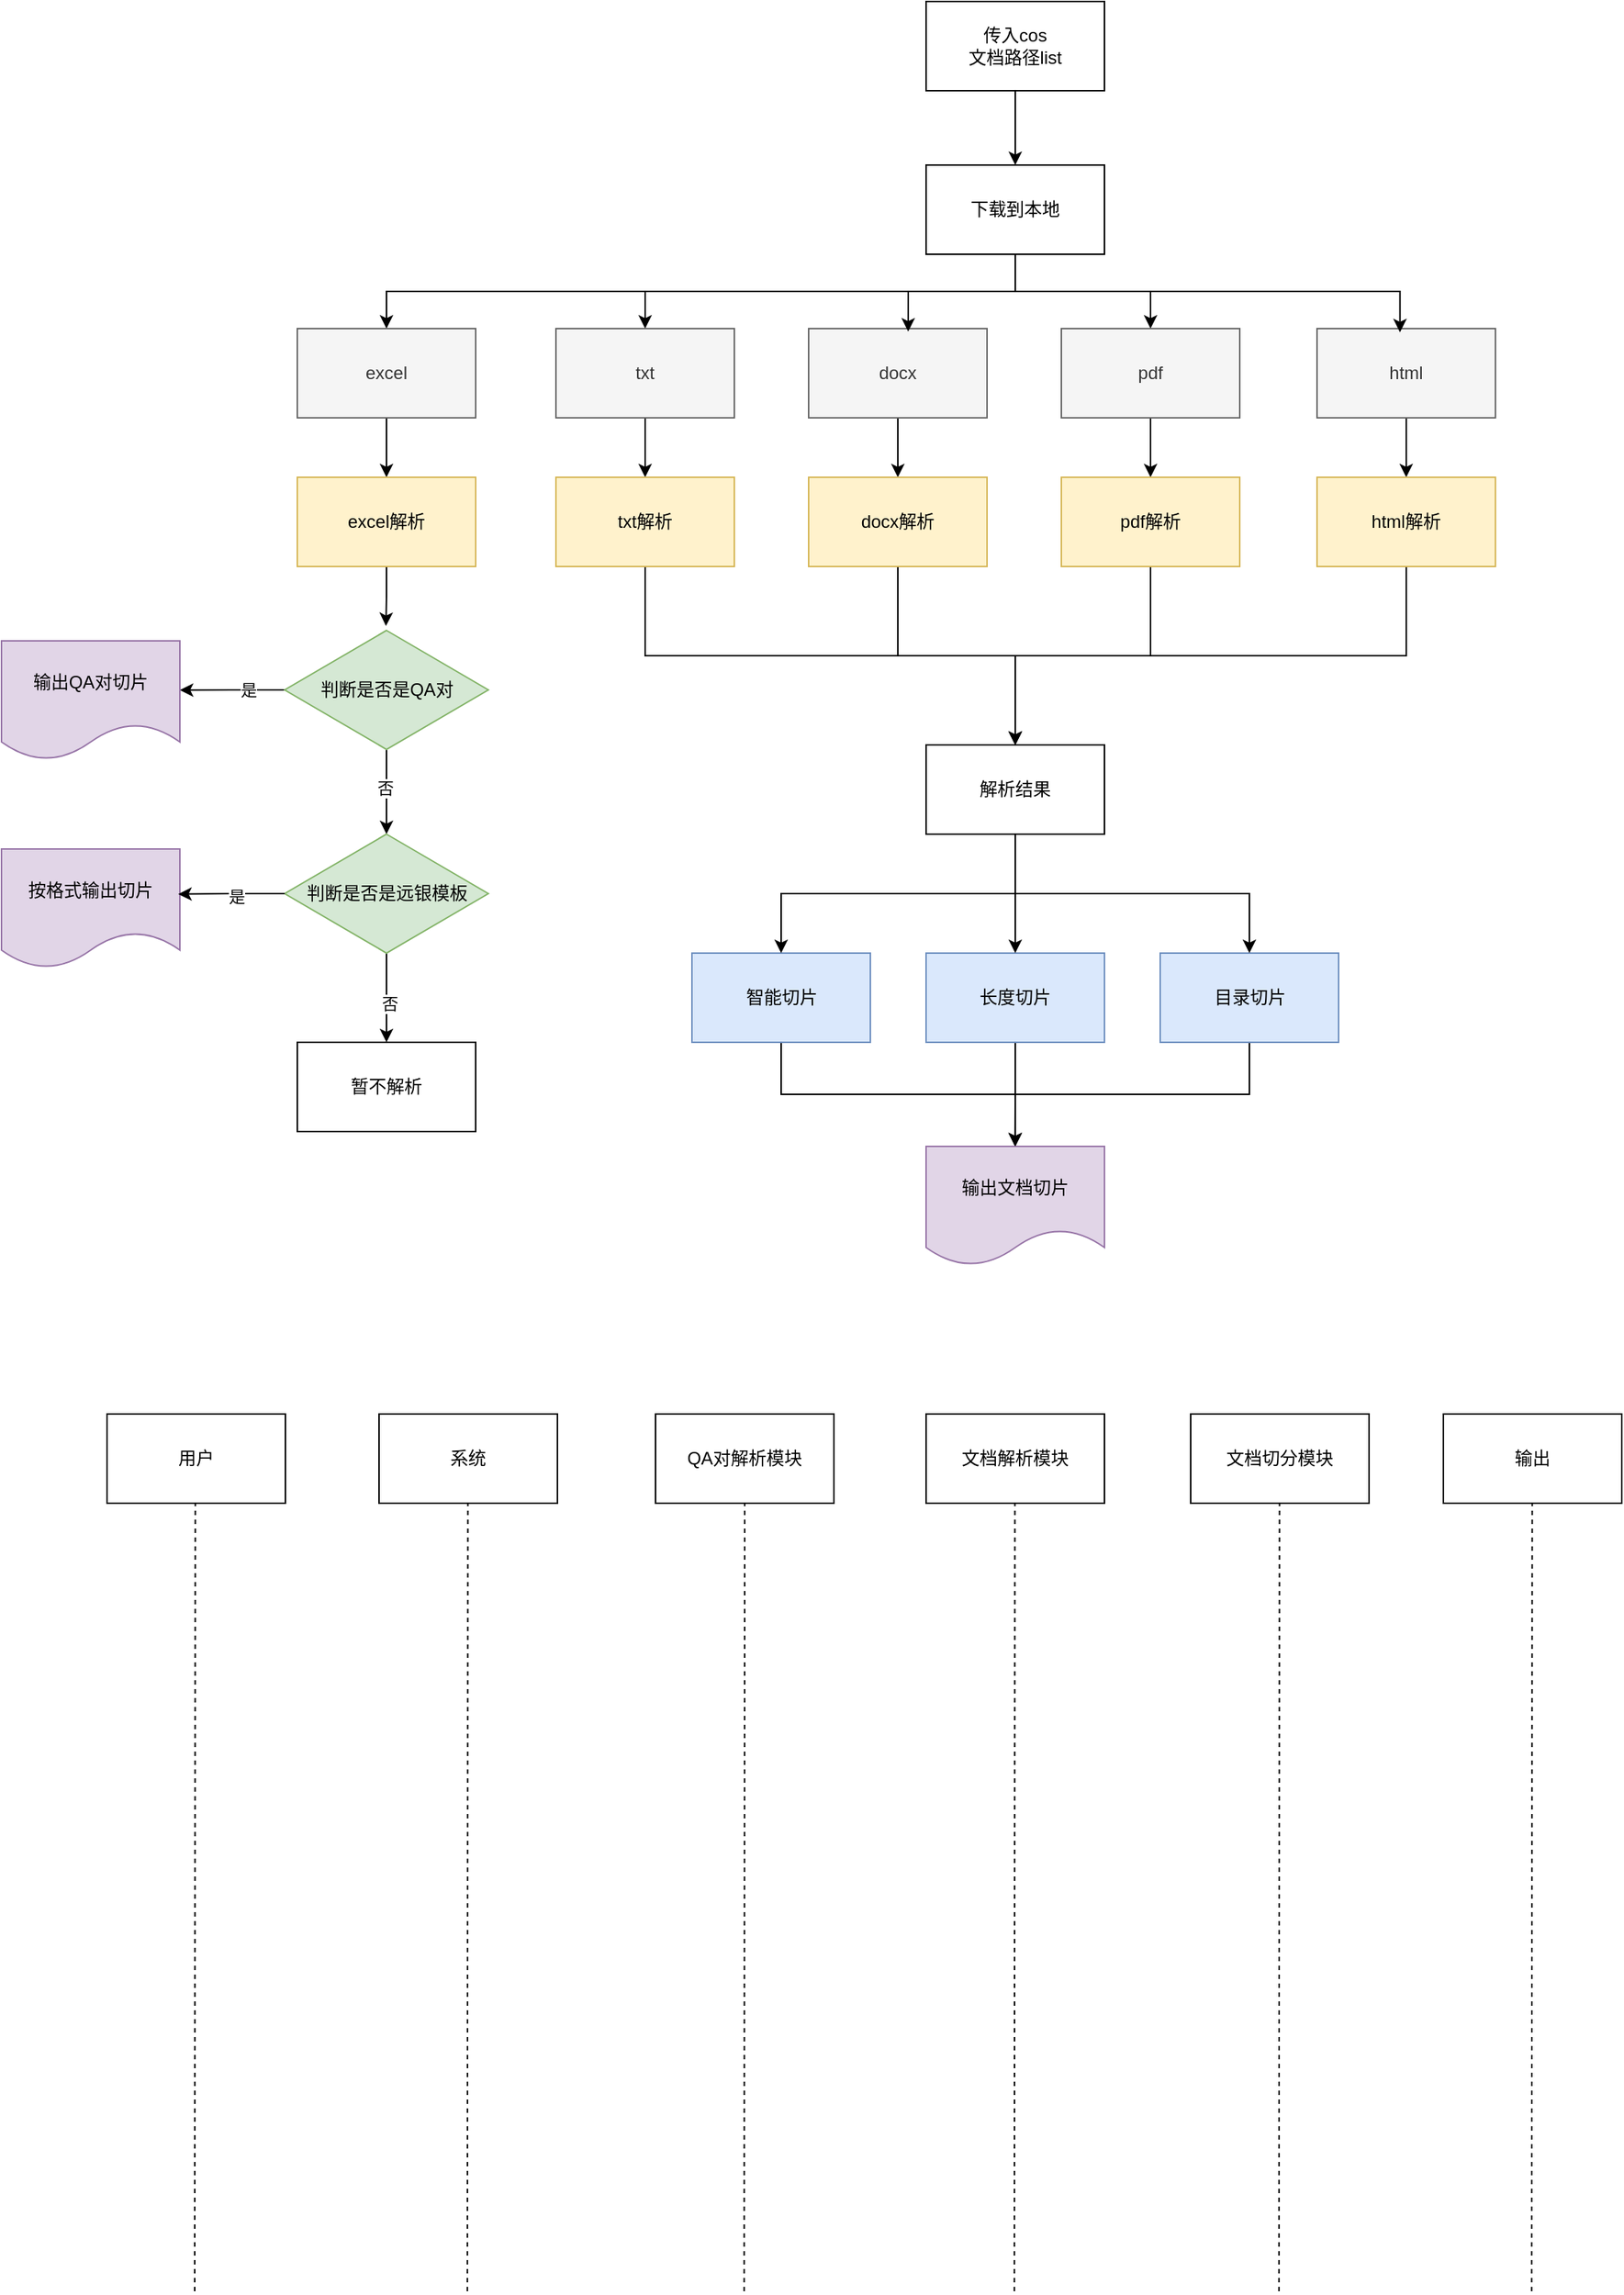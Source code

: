 <mxfile version="24.7.6">
  <diagram name="第 1 页" id="BBgEHPQNoC2N4WVK9qNN">
    <mxGraphModel dx="1562" dy="905" grid="1" gridSize="10" guides="1" tooltips="1" connect="1" arrows="1" fold="1" page="1" pageScale="1" pageWidth="827" pageHeight="1169" math="0" shadow="0">
      <root>
        <mxCell id="0" />
        <mxCell id="1" parent="0" />
        <mxCell id="mm3s2vX46m0GqBqT8NJF-1" style="edgeStyle=orthogonalEdgeStyle;rounded=0;orthogonalLoop=1;jettySize=auto;html=1;exitX=0.5;exitY=1;exitDx=0;exitDy=0;entryX=0.5;entryY=0;entryDx=0;entryDy=0;" parent="1" source="mm3s2vX46m0GqBqT8NJF-2" target="mm3s2vX46m0GqBqT8NJF-8" edge="1">
          <mxGeometry relative="1" as="geometry" />
        </mxCell>
        <mxCell id="mm3s2vX46m0GqBqT8NJF-2" value="传入cos&lt;div&gt;文档路径list&lt;/div&gt;" style="rounded=0;whiteSpace=wrap;html=1;" parent="1" vertex="1">
          <mxGeometry x="782" y="40" width="120" height="60" as="geometry" />
        </mxCell>
        <mxCell id="mm3s2vX46m0GqBqT8NJF-3" style="edgeStyle=orthogonalEdgeStyle;rounded=0;orthogonalLoop=1;jettySize=auto;html=1;exitX=0.5;exitY=1;exitDx=0;exitDy=0;entryX=0.5;entryY=0;entryDx=0;entryDy=0;" parent="1" source="mm3s2vX46m0GqBqT8NJF-8" target="mm3s2vX46m0GqBqT8NJF-14" edge="1">
          <mxGeometry relative="1" as="geometry" />
        </mxCell>
        <mxCell id="mm3s2vX46m0GqBqT8NJF-4" style="edgeStyle=orthogonalEdgeStyle;rounded=0;orthogonalLoop=1;jettySize=auto;html=1;exitX=0.5;exitY=1;exitDx=0;exitDy=0;entryX=0.5;entryY=0;entryDx=0;entryDy=0;" parent="1" source="mm3s2vX46m0GqBqT8NJF-8" target="mm3s2vX46m0GqBqT8NJF-10" edge="1">
          <mxGeometry relative="1" as="geometry" />
        </mxCell>
        <mxCell id="mm3s2vX46m0GqBqT8NJF-6" style="edgeStyle=orthogonalEdgeStyle;rounded=0;orthogonalLoop=1;jettySize=auto;html=1;exitX=0.5;exitY=1;exitDx=0;exitDy=0;" parent="1" source="mm3s2vX46m0GqBqT8NJF-8" target="mm3s2vX46m0GqBqT8NJF-39" edge="1">
          <mxGeometry relative="1" as="geometry" />
        </mxCell>
        <mxCell id="mm3s2vX46m0GqBqT8NJF-8" value="下载到本地" style="rounded=0;whiteSpace=wrap;html=1;" parent="1" vertex="1">
          <mxGeometry x="782" y="150" width="120" height="60" as="geometry" />
        </mxCell>
        <mxCell id="mm3s2vX46m0GqBqT8NJF-9" style="edgeStyle=orthogonalEdgeStyle;rounded=0;orthogonalLoop=1;jettySize=auto;html=1;exitX=0.5;exitY=1;exitDx=0;exitDy=0;entryX=0.5;entryY=0;entryDx=0;entryDy=0;" parent="1" source="mm3s2vX46m0GqBqT8NJF-10" target="mm3s2vX46m0GqBqT8NJF-59" edge="1">
          <mxGeometry relative="1" as="geometry" />
        </mxCell>
        <mxCell id="mm3s2vX46m0GqBqT8NJF-10" value="txt" style="rounded=0;whiteSpace=wrap;html=1;fillColor=#f5f5f5;fontColor=#333333;strokeColor=#666666;" parent="1" vertex="1">
          <mxGeometry x="533" y="260" width="120" height="60" as="geometry" />
        </mxCell>
        <mxCell id="mm3s2vX46m0GqBqT8NJF-11" style="edgeStyle=orthogonalEdgeStyle;rounded=0;orthogonalLoop=1;jettySize=auto;html=1;exitX=0.5;exitY=1;exitDx=0;exitDy=0;entryX=0.5;entryY=0;entryDx=0;entryDy=0;" parent="1" source="mm3s2vX46m0GqBqT8NJF-12" target="mm3s2vX46m0GqBqT8NJF-57" edge="1">
          <mxGeometry relative="1" as="geometry" />
        </mxCell>
        <mxCell id="mm3s2vX46m0GqBqT8NJF-12" value="docx" style="rounded=0;whiteSpace=wrap;html=1;fillColor=#f5f5f5;fontColor=#333333;strokeColor=#666666;" parent="1" vertex="1">
          <mxGeometry x="703" y="260" width="120" height="60" as="geometry" />
        </mxCell>
        <mxCell id="mm3s2vX46m0GqBqT8NJF-13" style="edgeStyle=orthogonalEdgeStyle;rounded=0;orthogonalLoop=1;jettySize=auto;html=1;exitX=0.5;exitY=1;exitDx=0;exitDy=0;entryX=0.5;entryY=0;entryDx=0;entryDy=0;" parent="1" source="mm3s2vX46m0GqBqT8NJF-14" target="mm3s2vX46m0GqBqT8NJF-75" edge="1">
          <mxGeometry relative="1" as="geometry" />
        </mxCell>
        <mxCell id="mm3s2vX46m0GqBqT8NJF-14" value="pdf" style="rounded=0;whiteSpace=wrap;html=1;fillColor=#f5f5f5;fontColor=#333333;strokeColor=#666666;" parent="1" vertex="1">
          <mxGeometry x="873" y="260" width="120" height="60" as="geometry" />
        </mxCell>
        <mxCell id="mm3s2vX46m0GqBqT8NJF-15" style="edgeStyle=orthogonalEdgeStyle;rounded=0;orthogonalLoop=1;jettySize=auto;html=1;exitX=0.5;exitY=1;exitDx=0;exitDy=0;" parent="1" source="mm3s2vX46m0GqBqT8NJF-16" target="mm3s2vX46m0GqBqT8NJF-50" edge="1">
          <mxGeometry relative="1" as="geometry" />
        </mxCell>
        <mxCell id="mm3s2vX46m0GqBqT8NJF-16" value="html" style="rounded=0;whiteSpace=wrap;html=1;fillColor=#f5f5f5;fontColor=#333333;strokeColor=#666666;" parent="1" vertex="1">
          <mxGeometry x="1045" y="260" width="120" height="60" as="geometry" />
        </mxCell>
        <mxCell id="mm3s2vX46m0GqBqT8NJF-17" style="edgeStyle=orthogonalEdgeStyle;rounded=0;orthogonalLoop=1;jettySize=auto;html=1;exitX=0.5;exitY=1;exitDx=0;exitDy=0;entryX=0.558;entryY=0.033;entryDx=0;entryDy=0;entryPerimeter=0;" parent="1" source="mm3s2vX46m0GqBqT8NJF-8" target="mm3s2vX46m0GqBqT8NJF-12" edge="1">
          <mxGeometry relative="1" as="geometry" />
        </mxCell>
        <mxCell id="mm3s2vX46m0GqBqT8NJF-18" style="edgeStyle=orthogonalEdgeStyle;rounded=0;orthogonalLoop=1;jettySize=auto;html=1;exitX=0.5;exitY=1;exitDx=0;exitDy=0;entryX=0.465;entryY=0.041;entryDx=0;entryDy=0;entryPerimeter=0;" parent="1" source="mm3s2vX46m0GqBqT8NJF-8" target="mm3s2vX46m0GqBqT8NJF-16" edge="1">
          <mxGeometry relative="1" as="geometry" />
        </mxCell>
        <mxCell id="mm3s2vX46m0GqBqT8NJF-38" style="edgeStyle=orthogonalEdgeStyle;rounded=0;orthogonalLoop=1;jettySize=auto;html=1;exitX=0.5;exitY=1;exitDx=0;exitDy=0;entryX=0.5;entryY=0;entryDx=0;entryDy=0;" parent="1" source="mm3s2vX46m0GqBqT8NJF-39" target="mm3s2vX46m0GqBqT8NJF-54" edge="1">
          <mxGeometry relative="1" as="geometry" />
        </mxCell>
        <mxCell id="mm3s2vX46m0GqBqT8NJF-39" value="excel" style="rounded=0;whiteSpace=wrap;html=1;fillColor=#f5f5f5;fontColor=#333333;strokeColor=#666666;" parent="1" vertex="1">
          <mxGeometry x="359" y="260" width="120" height="60" as="geometry" />
        </mxCell>
        <mxCell id="mm3s2vX46m0GqBqT8NJF-44" style="edgeStyle=orthogonalEdgeStyle;rounded=0;orthogonalLoop=1;jettySize=auto;html=1;exitX=0;exitY=0.5;exitDx=0;exitDy=0;" parent="1" source="mm3s2vX46m0GqBqT8NJF-48" edge="1">
          <mxGeometry relative="1" as="geometry">
            <mxPoint x="280" y="503.105" as="targetPoint" />
          </mxGeometry>
        </mxCell>
        <mxCell id="mm3s2vX46m0GqBqT8NJF-45" value="是" style="edgeLabel;html=1;align=center;verticalAlign=middle;resizable=0;points=[];" parent="mm3s2vX46m0GqBqT8NJF-44" vertex="1" connectable="0">
          <mxGeometry x="-0.31" relative="1" as="geometry">
            <mxPoint as="offset" />
          </mxGeometry>
        </mxCell>
        <mxCell id="mm3s2vX46m0GqBqT8NJF-93" style="edgeStyle=orthogonalEdgeStyle;rounded=0;orthogonalLoop=1;jettySize=auto;html=1;exitX=0.5;exitY=1;exitDx=0;exitDy=0;entryX=0.5;entryY=0;entryDx=0;entryDy=0;" parent="1" source="mm3s2vX46m0GqBqT8NJF-48" target="mm3s2vX46m0GqBqT8NJF-92" edge="1">
          <mxGeometry relative="1" as="geometry" />
        </mxCell>
        <mxCell id="mm3s2vX46m0GqBqT8NJF-98" value="否" style="edgeLabel;html=1;align=center;verticalAlign=middle;resizable=0;points=[];" parent="mm3s2vX46m0GqBqT8NJF-93" vertex="1" connectable="0">
          <mxGeometry x="-0.08" y="-1" relative="1" as="geometry">
            <mxPoint as="offset" />
          </mxGeometry>
        </mxCell>
        <mxCell id="mm3s2vX46m0GqBqT8NJF-48" value="判断是否是QA对" style="rhombus;whiteSpace=wrap;html=1;fillColor=#d5e8d4;strokeColor=#82b366;" parent="1" vertex="1">
          <mxGeometry x="350.5" y="463" width="137" height="80" as="geometry" />
        </mxCell>
        <mxCell id="mm3s2vX46m0GqBqT8NJF-106" style="edgeStyle=orthogonalEdgeStyle;rounded=0;orthogonalLoop=1;jettySize=auto;html=1;exitX=0.5;exitY=1;exitDx=0;exitDy=0;entryX=0.5;entryY=0;entryDx=0;entryDy=0;" parent="1" source="mm3s2vX46m0GqBqT8NJF-50" target="mm3s2vX46m0GqBqT8NJF-103" edge="1">
          <mxGeometry relative="1" as="geometry">
            <Array as="points">
              <mxPoint x="1105" y="480" />
              <mxPoint x="842" y="480" />
            </Array>
          </mxGeometry>
        </mxCell>
        <mxCell id="mm3s2vX46m0GqBqT8NJF-50" value="html解析" style="rounded=0;whiteSpace=wrap;html=1;fillColor=#fff2cc;strokeColor=#d6b656;" parent="1" vertex="1">
          <mxGeometry x="1045" y="360" width="120" height="60" as="geometry" />
        </mxCell>
        <mxCell id="mm3s2vX46m0GqBqT8NJF-53" style="edgeStyle=orthogonalEdgeStyle;rounded=0;orthogonalLoop=1;jettySize=auto;html=1;exitX=0.5;exitY=1;exitDx=0;exitDy=0;" parent="1" source="mm3s2vX46m0GqBqT8NJF-54" edge="1">
          <mxGeometry relative="1" as="geometry">
            <mxPoint x="418.632" y="460" as="targetPoint" />
          </mxGeometry>
        </mxCell>
        <mxCell id="mm3s2vX46m0GqBqT8NJF-54" value="excel解析" style="rounded=0;whiteSpace=wrap;html=1;fillColor=#fff2cc;strokeColor=#d6b656;" parent="1" vertex="1">
          <mxGeometry x="359" y="360" width="120" height="60" as="geometry" />
        </mxCell>
        <mxCell id="mm3s2vX46m0GqBqT8NJF-55" value="输出QA对切片" style="shape=document;whiteSpace=wrap;html=1;boundedLbl=1;fillColor=#e1d5e7;strokeColor=#9673a6;" parent="1" vertex="1">
          <mxGeometry x="160" y="470" width="120" height="80" as="geometry" />
        </mxCell>
        <mxCell id="mm3s2vX46m0GqBqT8NJF-104" style="edgeStyle=orthogonalEdgeStyle;rounded=0;orthogonalLoop=1;jettySize=auto;html=1;exitX=0.5;exitY=1;exitDx=0;exitDy=0;entryX=0.5;entryY=0;entryDx=0;entryDy=0;" parent="1" source="mm3s2vX46m0GqBqT8NJF-57" target="mm3s2vX46m0GqBqT8NJF-103" edge="1">
          <mxGeometry relative="1" as="geometry" />
        </mxCell>
        <mxCell id="mm3s2vX46m0GqBqT8NJF-57" value="docx解析" style="rounded=0;whiteSpace=wrap;html=1;fillColor=#fff2cc;strokeColor=#d6b656;" parent="1" vertex="1">
          <mxGeometry x="703" y="360" width="120" height="60" as="geometry" />
        </mxCell>
        <mxCell id="mm3s2vX46m0GqBqT8NJF-102" style="edgeStyle=orthogonalEdgeStyle;rounded=0;orthogonalLoop=1;jettySize=auto;html=1;exitX=0.5;exitY=1;exitDx=0;exitDy=0;entryX=0.5;entryY=0;entryDx=0;entryDy=0;" parent="1" source="mm3s2vX46m0GqBqT8NJF-59" target="mm3s2vX46m0GqBqT8NJF-103" edge="1">
          <mxGeometry relative="1" as="geometry">
            <mxPoint x="840" y="530" as="targetPoint" />
          </mxGeometry>
        </mxCell>
        <mxCell id="mm3s2vX46m0GqBqT8NJF-59" value="txt解析" style="rounded=0;whiteSpace=wrap;html=1;fillColor=#fff2cc;strokeColor=#d6b656;" parent="1" vertex="1">
          <mxGeometry x="533" y="360" width="120" height="60" as="geometry" />
        </mxCell>
        <mxCell id="mm3s2vX46m0GqBqT8NJF-111" style="edgeStyle=orthogonalEdgeStyle;rounded=0;orthogonalLoop=1;jettySize=auto;html=1;exitX=0.5;exitY=1;exitDx=0;exitDy=0;entryX=0.5;entryY=0;entryDx=0;entryDy=0;" parent="1" source="mm3s2vX46m0GqBqT8NJF-63" target="mm3s2vX46m0GqBqT8NJF-71" edge="1">
          <mxGeometry relative="1" as="geometry" />
        </mxCell>
        <mxCell id="mm3s2vX46m0GqBqT8NJF-63" value="智能切片" style="rounded=0;whiteSpace=wrap;html=1;fillColor=#dae8fc;strokeColor=#6c8ebf;" parent="1" vertex="1">
          <mxGeometry x="624.5" y="680" width="120" height="60" as="geometry" />
        </mxCell>
        <mxCell id="mm3s2vX46m0GqBqT8NJF-112" style="edgeStyle=orthogonalEdgeStyle;rounded=0;orthogonalLoop=1;jettySize=auto;html=1;exitX=0.5;exitY=1;exitDx=0;exitDy=0;" parent="1" source="mm3s2vX46m0GqBqT8NJF-70" edge="1">
          <mxGeometry relative="1" as="geometry">
            <mxPoint x="841.842" y="810" as="targetPoint" />
          </mxGeometry>
        </mxCell>
        <mxCell id="mm3s2vX46m0GqBqT8NJF-70" value="长度切片" style="rounded=0;whiteSpace=wrap;html=1;fillColor=#dae8fc;strokeColor=#6c8ebf;" parent="1" vertex="1">
          <mxGeometry x="782" y="680" width="120" height="60" as="geometry" />
        </mxCell>
        <mxCell id="mm3s2vX46m0GqBqT8NJF-71" value="输出文档切片" style="shape=document;whiteSpace=wrap;html=1;boundedLbl=1;fillColor=#e1d5e7;strokeColor=#9673a6;" parent="1" vertex="1">
          <mxGeometry x="782" y="810" width="120" height="80" as="geometry" />
        </mxCell>
        <mxCell id="mm3s2vX46m0GqBqT8NJF-107" style="edgeStyle=orthogonalEdgeStyle;rounded=0;orthogonalLoop=1;jettySize=auto;html=1;exitX=0.5;exitY=1;exitDx=0;exitDy=0;entryX=0.5;entryY=0;entryDx=0;entryDy=0;" parent="1" source="mm3s2vX46m0GqBqT8NJF-75" target="mm3s2vX46m0GqBqT8NJF-103" edge="1">
          <mxGeometry relative="1" as="geometry" />
        </mxCell>
        <mxCell id="mm3s2vX46m0GqBqT8NJF-75" value="pdf解析" style="rounded=0;whiteSpace=wrap;html=1;fillColor=#fff2cc;strokeColor=#d6b656;" parent="1" vertex="1">
          <mxGeometry x="873" y="360" width="120" height="60" as="geometry" />
        </mxCell>
        <mxCell id="mm3s2vX46m0GqBqT8NJF-113" style="edgeStyle=orthogonalEdgeStyle;rounded=0;orthogonalLoop=1;jettySize=auto;html=1;exitX=0.5;exitY=1;exitDx=0;exitDy=0;entryX=0.5;entryY=0;entryDx=0;entryDy=0;" parent="1" source="mm3s2vX46m0GqBqT8NJF-90" target="mm3s2vX46m0GqBqT8NJF-71" edge="1">
          <mxGeometry relative="1" as="geometry" />
        </mxCell>
        <mxCell id="mm3s2vX46m0GqBqT8NJF-90" value="目录切片" style="rounded=0;whiteSpace=wrap;html=1;fillColor=#dae8fc;strokeColor=#6c8ebf;" parent="1" vertex="1">
          <mxGeometry x="939.5" y="680" width="120" height="60" as="geometry" />
        </mxCell>
        <mxCell id="mm3s2vX46m0GqBqT8NJF-97" style="edgeStyle=orthogonalEdgeStyle;rounded=0;orthogonalLoop=1;jettySize=auto;html=1;exitX=0.5;exitY=1;exitDx=0;exitDy=0;" parent="1" source="mm3s2vX46m0GqBqT8NJF-92" edge="1">
          <mxGeometry relative="1" as="geometry">
            <mxPoint x="419" y="740" as="targetPoint" />
          </mxGeometry>
        </mxCell>
        <mxCell id="mm3s2vX46m0GqBqT8NJF-99" value="否" style="edgeLabel;html=1;align=center;verticalAlign=middle;resizable=0;points=[];" parent="mm3s2vX46m0GqBqT8NJF-97" vertex="1" connectable="0">
          <mxGeometry x="0.124" y="1" relative="1" as="geometry">
            <mxPoint as="offset" />
          </mxGeometry>
        </mxCell>
        <mxCell id="mm3s2vX46m0GqBqT8NJF-92" value="判断是否是远银模板" style="rhombus;whiteSpace=wrap;html=1;fillColor=#d5e8d4;strokeColor=#82b366;" parent="1" vertex="1">
          <mxGeometry x="350.5" y="600" width="137" height="80" as="geometry" />
        </mxCell>
        <mxCell id="mm3s2vX46m0GqBqT8NJF-94" value="按格式输出切片" style="shape=document;whiteSpace=wrap;html=1;boundedLbl=1;fillColor=#e1d5e7;strokeColor=#9673a6;" parent="1" vertex="1">
          <mxGeometry x="160" y="610" width="120" height="80" as="geometry" />
        </mxCell>
        <mxCell id="mm3s2vX46m0GqBqT8NJF-95" style="edgeStyle=orthogonalEdgeStyle;rounded=0;orthogonalLoop=1;jettySize=auto;html=1;exitX=0;exitY=0.5;exitDx=0;exitDy=0;entryX=0.991;entryY=0.379;entryDx=0;entryDy=0;entryPerimeter=0;" parent="1" source="mm3s2vX46m0GqBqT8NJF-92" target="mm3s2vX46m0GqBqT8NJF-94" edge="1">
          <mxGeometry relative="1" as="geometry" />
        </mxCell>
        <mxCell id="mm3s2vX46m0GqBqT8NJF-96" value="是" style="edgeLabel;html=1;align=center;verticalAlign=middle;resizable=0;points=[];" parent="mm3s2vX46m0GqBqT8NJF-95" vertex="1" connectable="0">
          <mxGeometry x="-0.056" y="2" relative="1" as="geometry">
            <mxPoint x="1" as="offset" />
          </mxGeometry>
        </mxCell>
        <mxCell id="mm3s2vX46m0GqBqT8NJF-101" value="暂不解析" style="rounded=0;whiteSpace=wrap;html=1;" parent="1" vertex="1">
          <mxGeometry x="359" y="740" width="120" height="60" as="geometry" />
        </mxCell>
        <mxCell id="mm3s2vX46m0GqBqT8NJF-108" style="edgeStyle=orthogonalEdgeStyle;rounded=0;orthogonalLoop=1;jettySize=auto;html=1;exitX=0.5;exitY=1;exitDx=0;exitDy=0;entryX=0.5;entryY=0;entryDx=0;entryDy=0;" parent="1" source="mm3s2vX46m0GqBqT8NJF-103" target="mm3s2vX46m0GqBqT8NJF-63" edge="1">
          <mxGeometry relative="1" as="geometry" />
        </mxCell>
        <mxCell id="mm3s2vX46m0GqBqT8NJF-109" style="edgeStyle=orthogonalEdgeStyle;rounded=0;orthogonalLoop=1;jettySize=auto;html=1;exitX=0.5;exitY=1;exitDx=0;exitDy=0;entryX=0.5;entryY=0;entryDx=0;entryDy=0;" parent="1" source="mm3s2vX46m0GqBqT8NJF-103" target="mm3s2vX46m0GqBqT8NJF-70" edge="1">
          <mxGeometry relative="1" as="geometry" />
        </mxCell>
        <mxCell id="mm3s2vX46m0GqBqT8NJF-110" style="edgeStyle=orthogonalEdgeStyle;rounded=0;orthogonalLoop=1;jettySize=auto;html=1;exitX=0.5;exitY=1;exitDx=0;exitDy=0;entryX=0.5;entryY=0;entryDx=0;entryDy=0;" parent="1" source="mm3s2vX46m0GqBqT8NJF-103" target="mm3s2vX46m0GqBqT8NJF-90" edge="1">
          <mxGeometry relative="1" as="geometry" />
        </mxCell>
        <mxCell id="mm3s2vX46m0GqBqT8NJF-103" value="解析结果" style="rounded=0;whiteSpace=wrap;html=1;" parent="1" vertex="1">
          <mxGeometry x="782" y="540" width="120" height="60" as="geometry" />
        </mxCell>
        <mxCell id="mp_TRMHKgCI7BymeRQ6v-1" value="用户" style="rounded=0;whiteSpace=wrap;html=1;" vertex="1" parent="1">
          <mxGeometry x="231" y="990" width="120" height="60" as="geometry" />
        </mxCell>
        <mxCell id="mp_TRMHKgCI7BymeRQ6v-2" value="系统" style="rounded=0;whiteSpace=wrap;html=1;" vertex="1" parent="1">
          <mxGeometry x="414" y="990" width="120" height="60" as="geometry" />
        </mxCell>
        <mxCell id="mp_TRMHKgCI7BymeRQ6v-3" value="文档解析模块" style="rounded=0;whiteSpace=wrap;html=1;" vertex="1" parent="1">
          <mxGeometry x="782" y="990" width="120" height="60" as="geometry" />
        </mxCell>
        <mxCell id="mp_TRMHKgCI7BymeRQ6v-4" value="文档切分模块" style="rounded=0;whiteSpace=wrap;html=1;" vertex="1" parent="1">
          <mxGeometry x="960" y="990" width="120" height="60" as="geometry" />
        </mxCell>
        <mxCell id="mp_TRMHKgCI7BymeRQ6v-5" value="QA对解析模块" style="rounded=0;whiteSpace=wrap;html=1;" vertex="1" parent="1">
          <mxGeometry x="600" y="990" width="120" height="60" as="geometry" />
        </mxCell>
        <mxCell id="mp_TRMHKgCI7BymeRQ6v-6" value="输出" style="rounded=0;whiteSpace=wrap;html=1;" vertex="1" parent="1">
          <mxGeometry x="1130" y="990" width="120" height="60" as="geometry" />
        </mxCell>
        <mxCell id="mp_TRMHKgCI7BymeRQ6v-8" value="" style="endArrow=none;dashed=1;html=1;rounded=0;" edge="1" parent="1">
          <mxGeometry width="50" height="50" relative="1" as="geometry">
            <mxPoint x="290" y="1580" as="sourcePoint" />
            <mxPoint x="290.38" y="1050" as="targetPoint" />
          </mxGeometry>
        </mxCell>
        <mxCell id="mp_TRMHKgCI7BymeRQ6v-9" value="" style="endArrow=none;dashed=1;html=1;rounded=0;" edge="1" parent="1">
          <mxGeometry width="50" height="50" relative="1" as="geometry">
            <mxPoint x="473.38" y="1580" as="sourcePoint" />
            <mxPoint x="473.76" y="1050" as="targetPoint" />
          </mxGeometry>
        </mxCell>
        <mxCell id="mp_TRMHKgCI7BymeRQ6v-10" value="" style="endArrow=none;dashed=1;html=1;rounded=0;" edge="1" parent="1">
          <mxGeometry width="50" height="50" relative="1" as="geometry">
            <mxPoint x="659.63" y="1580" as="sourcePoint" />
            <mxPoint x="660.01" y="1050" as="targetPoint" />
          </mxGeometry>
        </mxCell>
        <mxCell id="mp_TRMHKgCI7BymeRQ6v-11" value="" style="endArrow=none;dashed=1;html=1;rounded=0;" edge="1" parent="1">
          <mxGeometry width="50" height="50" relative="1" as="geometry">
            <mxPoint x="841.37" y="1580" as="sourcePoint" />
            <mxPoint x="841.75" y="1050" as="targetPoint" />
          </mxGeometry>
        </mxCell>
        <mxCell id="mp_TRMHKgCI7BymeRQ6v-12" value="" style="endArrow=none;dashed=1;html=1;rounded=0;" edge="1" parent="1">
          <mxGeometry width="50" height="50" relative="1" as="geometry">
            <mxPoint x="1019.38" y="1580" as="sourcePoint" />
            <mxPoint x="1019.76" y="1050" as="targetPoint" />
          </mxGeometry>
        </mxCell>
        <mxCell id="mp_TRMHKgCI7BymeRQ6v-13" value="" style="endArrow=none;dashed=1;html=1;rounded=0;" edge="1" parent="1">
          <mxGeometry width="50" height="50" relative="1" as="geometry">
            <mxPoint x="1189.38" y="1580" as="sourcePoint" />
            <mxPoint x="1189.76" y="1050" as="targetPoint" />
          </mxGeometry>
        </mxCell>
      </root>
    </mxGraphModel>
  </diagram>
</mxfile>
